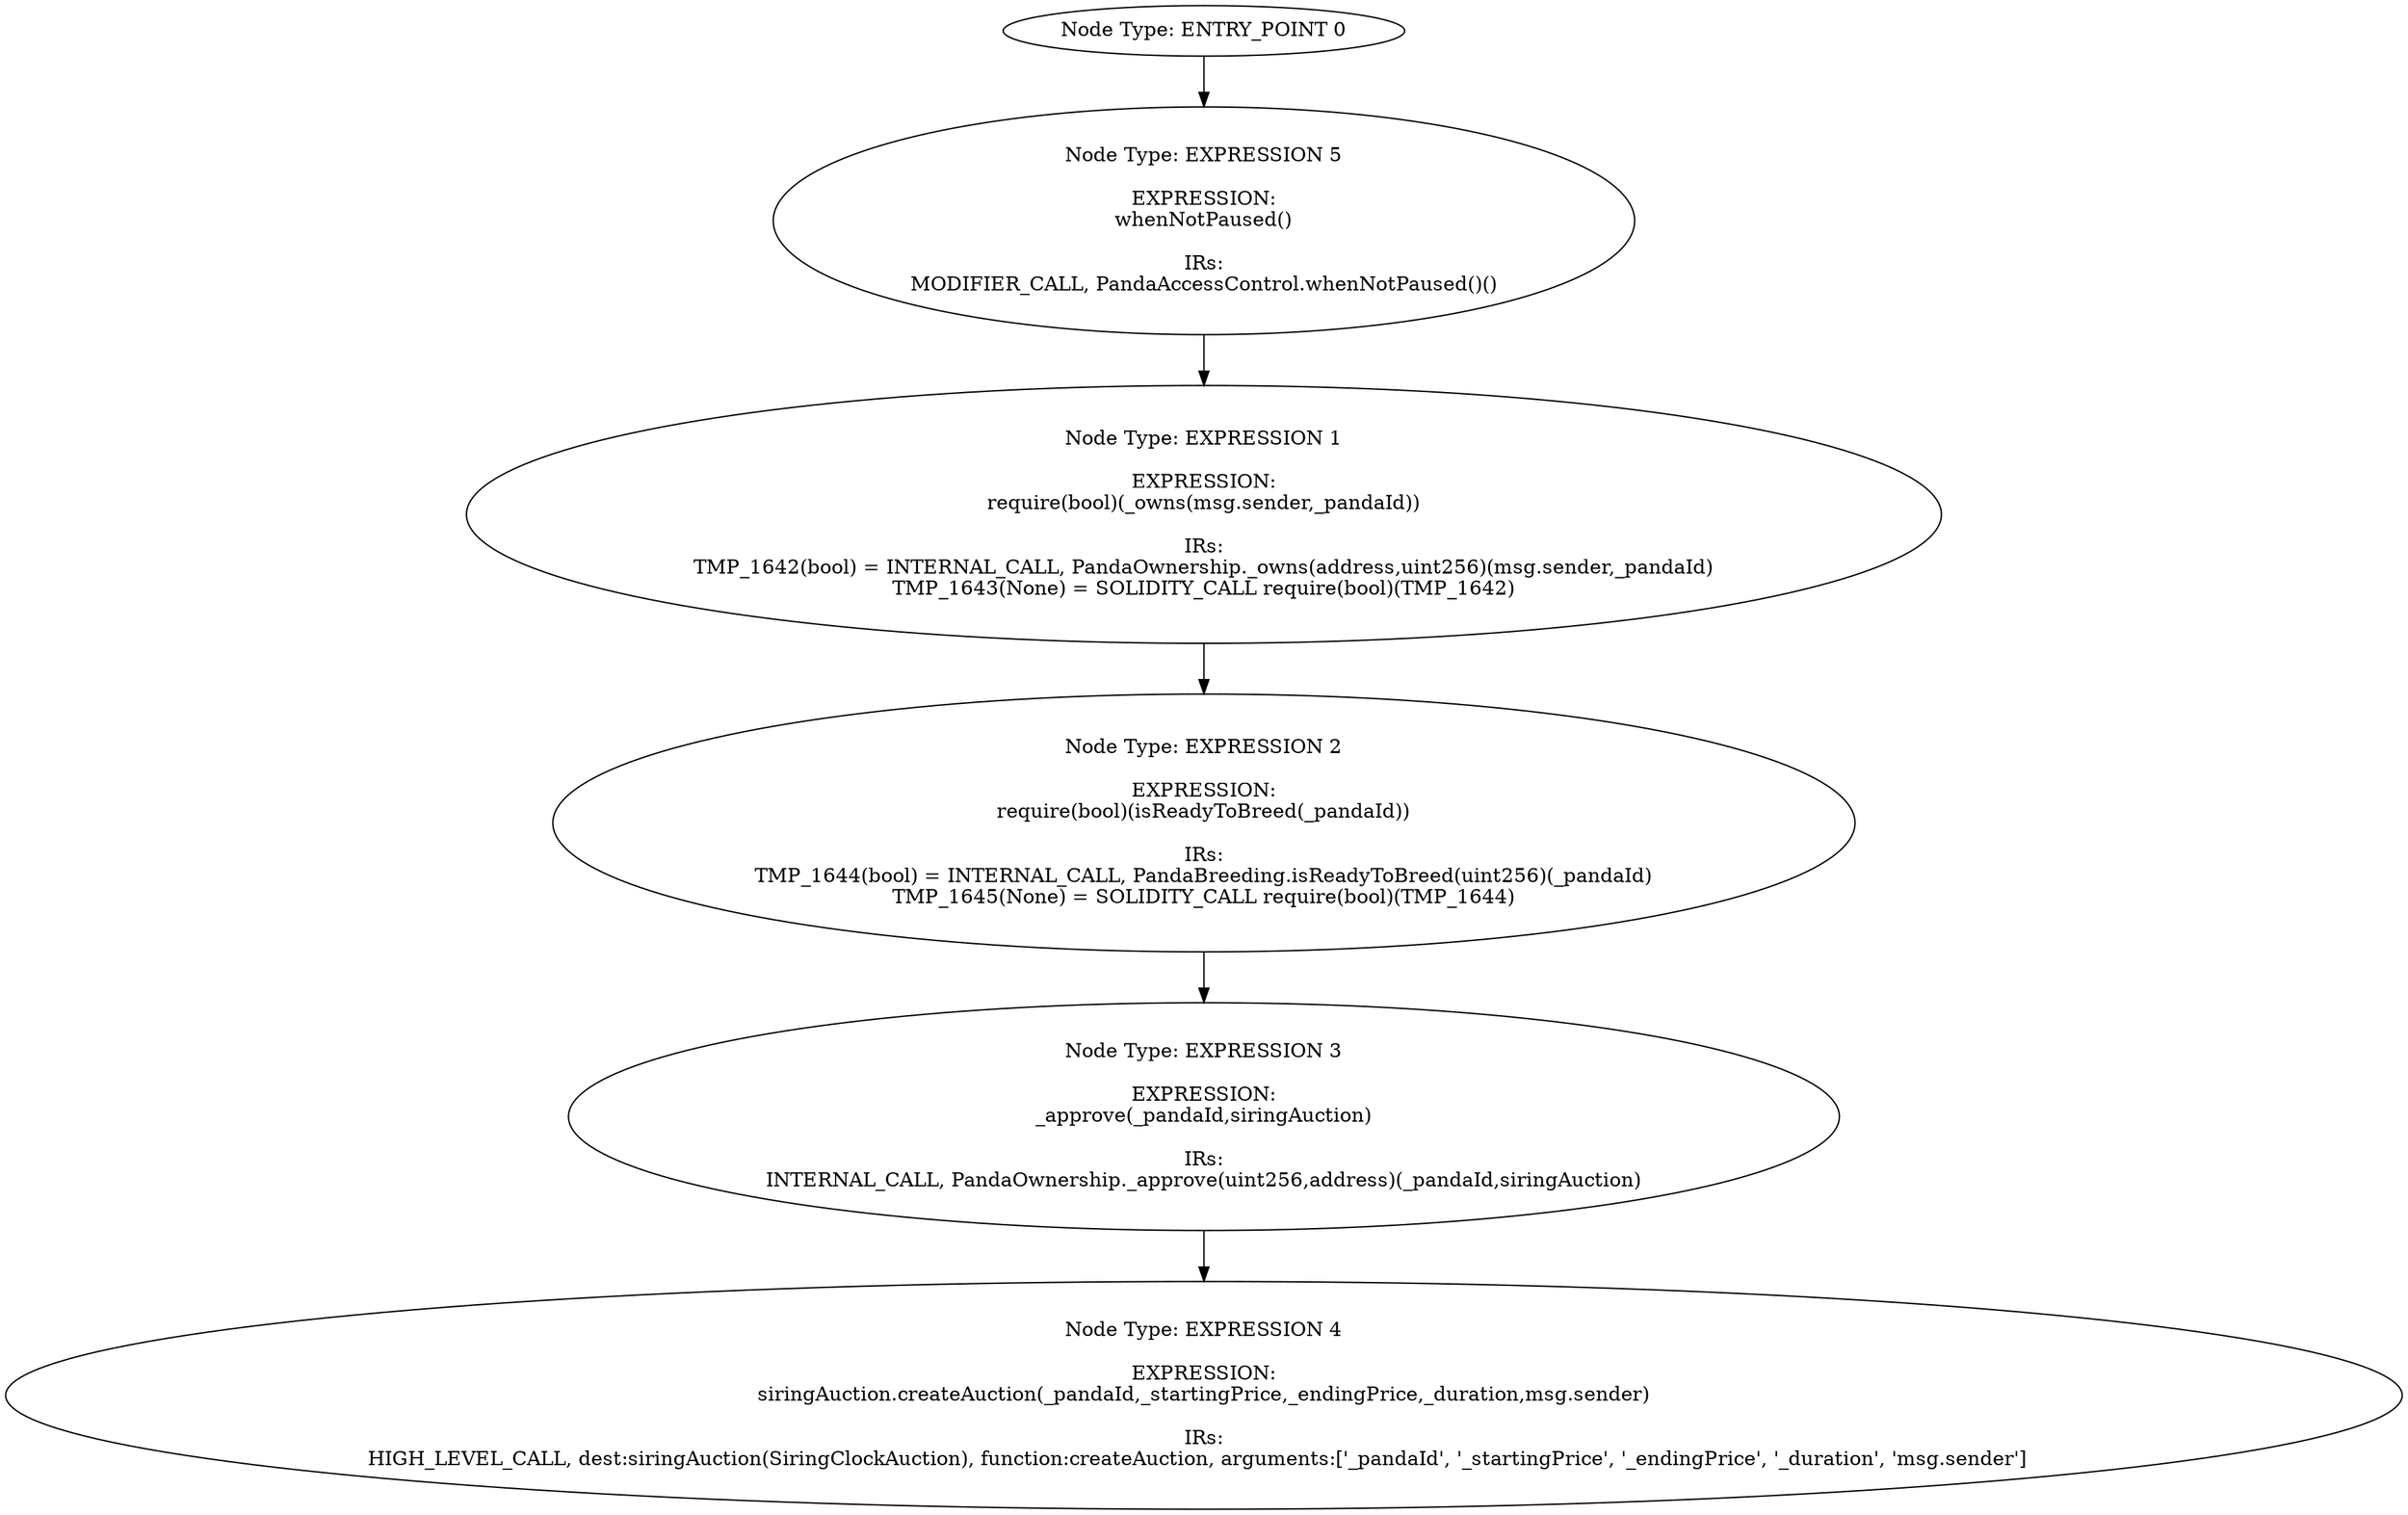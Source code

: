 digraph{
0[label="Node Type: ENTRY_POINT 0
"];
0->5;
1[label="Node Type: EXPRESSION 1

EXPRESSION:
require(bool)(_owns(msg.sender,_pandaId))

IRs:
TMP_1642(bool) = INTERNAL_CALL, PandaOwnership._owns(address,uint256)(msg.sender,_pandaId)
TMP_1643(None) = SOLIDITY_CALL require(bool)(TMP_1642)"];
1->2;
2[label="Node Type: EXPRESSION 2

EXPRESSION:
require(bool)(isReadyToBreed(_pandaId))

IRs:
TMP_1644(bool) = INTERNAL_CALL, PandaBreeding.isReadyToBreed(uint256)(_pandaId)
TMP_1645(None) = SOLIDITY_CALL require(bool)(TMP_1644)"];
2->3;
3[label="Node Type: EXPRESSION 3

EXPRESSION:
_approve(_pandaId,siringAuction)

IRs:
INTERNAL_CALL, PandaOwnership._approve(uint256,address)(_pandaId,siringAuction)"];
3->4;
4[label="Node Type: EXPRESSION 4

EXPRESSION:
siringAuction.createAuction(_pandaId,_startingPrice,_endingPrice,_duration,msg.sender)

IRs:
HIGH_LEVEL_CALL, dest:siringAuction(SiringClockAuction), function:createAuction, arguments:['_pandaId', '_startingPrice', '_endingPrice', '_duration', 'msg.sender']  "];
5[label="Node Type: EXPRESSION 5

EXPRESSION:
whenNotPaused()

IRs:
MODIFIER_CALL, PandaAccessControl.whenNotPaused()()"];
5->1;
}
